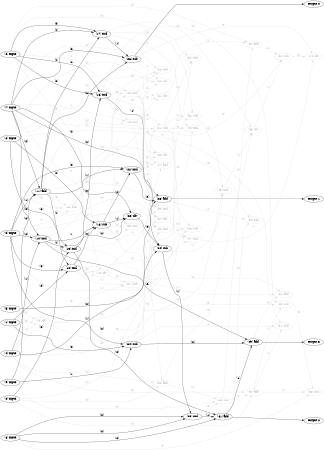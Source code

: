 digraph NeuralNetwork {
rankdir=LR;
size="4,3";
center = true;
node0 [label="(0) Input", color=black, labelfontcolor=black, fontcolor=black];
node1 [label="(1) Input", color=black, labelfontcolor=black, fontcolor=black];
node2 [label="(2) Input", color=black, labelfontcolor=black, fontcolor=black];
node3 [label="(3) Input", color=black, labelfontcolor=black, fontcolor=black];
node4 [label="(4) Input", color=black, labelfontcolor=black, fontcolor=black];
node5 [label="(5) Input", color=black, labelfontcolor=black, fontcolor=black];
node6 [label="(6) Input", color=black, labelfontcolor=black, fontcolor=black];
node7 [label="(7) Input", color=black, labelfontcolor=black, fontcolor=black];
node8 [label="(8) Input", color=black, labelfontcolor=black, fontcolor=black];
node9 [label="(9) Input", color=black, labelfontcolor=black, fontcolor=black];
node10 [label="(10) mul", color=black, labelfontcolor=black, fontcolor=black];
node3 -> node10 [label=" (0)", labelfontcolor=black, fontcolor=black, bold=true, color=black];
node4 -> node10 [label=" (1)", labelfontcolor=black, fontcolor=black, bold=true, color=black];
node7 -> node10 [label=" (2)", labelfontcolor=black, fontcolor=black, bold=true, color=black];
node11 [label="(11) add", color=black, labelfontcolor=black, fontcolor=black];
node9 -> node11 [label=" (0)", labelfontcolor=black, fontcolor=black, bold=true, color=black];
node3 -> node11 [label=" (1)", labelfontcolor=black, fontcolor=black, bold=true, color=black];
node7 -> node11 [label=" (2)", labelfontcolor=black, fontcolor=black, bold=true, color=black];
node12 [label="(12) mul", color=black, labelfontcolor=black, fontcolor=black];
node3 -> node12 [label=" (0)", labelfontcolor=black, fontcolor=black, bold=true, color=black];
node11 -> node12 [label=" (1)", labelfontcolor=black, fontcolor=black, bold=true, color=black];
node1 -> node12 [label=" (2)", labelfontcolor=black, fontcolor=black, bold=true, color=black];
node13 [label="(13) mul", color=black, labelfontcolor=black, fontcolor=black];
node2 -> node13 [label=" (0)", labelfontcolor=black, fontcolor=black, bold=true, color=black];
node10 -> node13 [label=" (1)", labelfontcolor=black, fontcolor=black, bold=true, color=black];
node0 -> node13 [label=" (2)", labelfontcolor=black, fontcolor=black, bold=true, color=black];
node14 [label="(14) div", color=lightgrey, labelfontcolor=lightgrey, fontcolor=lightgrey];
node12 -> node14 [label=" (0)", labelfontcolor=lightgrey, fontcolor=lightgrey, bold=true, color=lightgrey];
node12 -> node14 [label=" (1)", labelfontcolor=lightgrey, fontcolor=lightgrey, bold=true, color=lightgrey];
node6 -> node14 [label=" (2)", labelfontcolor=lightgrey, fontcolor=lightgrey, bold=true, color=lightgrey];
node15 [label="(15) div", color=lightgrey, labelfontcolor=lightgrey, fontcolor=lightgrey];
node5 -> node15 [label=" (0)", labelfontcolor=lightgrey, fontcolor=lightgrey, bold=true, color=lightgrey];
node4 -> node15 [label=" (1)", labelfontcolor=lightgrey, fontcolor=lightgrey, bold=true, color=lightgrey];
node1 -> node15 [label=" (2)", labelfontcolor=lightgrey, fontcolor=lightgrey, bold=true, color=lightgrey];
node16 [label="(16) mul", color=black, labelfontcolor=black, fontcolor=black];
node13 -> node16 [label=" (0)", labelfontcolor=black, fontcolor=black, bold=true, color=black];
node6 -> node16 [label=" (1)", labelfontcolor=black, fontcolor=black, bold=true, color=black];
node6 -> node16 [label=" (2)", labelfontcolor=black, fontcolor=black, bold=true, color=black];
node17 [label="(17) mul", color=black, labelfontcolor=black, fontcolor=black];
node11 -> node17 [label=" (0)", labelfontcolor=black, fontcolor=black, bold=true, color=black];
node7 -> node17 [label=" (1)", labelfontcolor=black, fontcolor=black, bold=true, color=black];
node6 -> node17 [label=" (2)", labelfontcolor=black, fontcolor=black, bold=true, color=black];
node18 [label="(18) sub", color=black, labelfontcolor=black, fontcolor=black];
node12 -> node18 [label=" (0)", labelfontcolor=black, fontcolor=black, bold=true, color=black];
node10 -> node18 [label=" (1)", labelfontcolor=black, fontcolor=black, bold=true, color=black];
node2 -> node18 [label=" (2)", labelfontcolor=black, fontcolor=black, bold=true, color=black];
node19 [label="(19) sub", color=lightgrey, labelfontcolor=lightgrey, fontcolor=lightgrey];
node16 -> node19 [label=" (0)", labelfontcolor=lightgrey, fontcolor=lightgrey, bold=true, color=lightgrey];
node7 -> node19 [label=" (1)", labelfontcolor=lightgrey, fontcolor=lightgrey, bold=true, color=lightgrey];
node11 -> node19 [label=" (2)", labelfontcolor=lightgrey, fontcolor=lightgrey, bold=true, color=lightgrey];
node20 [label="(20) mul", color=lightgrey, labelfontcolor=lightgrey, fontcolor=lightgrey];
node16 -> node20 [label=" (0)", labelfontcolor=lightgrey, fontcolor=lightgrey, bold=true, color=lightgrey];
node6 -> node20 [label=" (1)", labelfontcolor=lightgrey, fontcolor=lightgrey, bold=true, color=lightgrey];
node10 -> node20 [label=" (2)", labelfontcolor=lightgrey, fontcolor=lightgrey, bold=true, color=lightgrey];
node21 [label="(21) sub", color=lightgrey, labelfontcolor=lightgrey, fontcolor=lightgrey];
node19 -> node21 [label=" (0)", labelfontcolor=lightgrey, fontcolor=lightgrey, bold=true, color=lightgrey];
node14 -> node21 [label=" (1)", labelfontcolor=lightgrey, fontcolor=lightgrey, bold=true, color=lightgrey];
node2 -> node21 [label=" (2)", labelfontcolor=lightgrey, fontcolor=lightgrey, bold=true, color=lightgrey];
node22 [label="(22) mul", color=black, labelfontcolor=black, fontcolor=black];
node3 -> node22 [label=" (0)", labelfontcolor=black, fontcolor=black, bold=true, color=black];
node11 -> node22 [label=" (1)", labelfontcolor=black, fontcolor=black, bold=true, color=black];
node18 -> node22 [label=" (2)", labelfontcolor=black, fontcolor=black, bold=true, color=black];
node23 [label="(23) div", color=black, labelfontcolor=black, fontcolor=black];
node13 -> node23 [label=" (0)", labelfontcolor=black, fontcolor=black, bold=true, color=black];
node18 -> node23 [label=" (1)", labelfontcolor=black, fontcolor=black, bold=true, color=black];
node7 -> node23 [label=" (2)", labelfontcolor=black, fontcolor=black, bold=true, color=black];
node24 [label="(24) sub", color=black, labelfontcolor=black, fontcolor=black];
node23 -> node24 [label=" (0)", labelfontcolor=black, fontcolor=black, bold=true, color=black];
node16 -> node24 [label=" (1)", labelfontcolor=black, fontcolor=black, bold=true, color=black];
node5 -> node24 [label=" (2)", labelfontcolor=black, fontcolor=black, bold=true, color=black];
node25 [label="(25) add", color=lightgrey, labelfontcolor=lightgrey, fontcolor=lightgrey];
node11 -> node25 [label=" (0)", labelfontcolor=lightgrey, fontcolor=lightgrey, bold=true, color=lightgrey];
node3 -> node25 [label=" (1)", labelfontcolor=lightgrey, fontcolor=lightgrey, bold=true, color=lightgrey];
node2 -> node25 [label=" (2)", labelfontcolor=lightgrey, fontcolor=lightgrey, bold=true, color=lightgrey];
node26 [label="(26) sub", color=black, labelfontcolor=black, fontcolor=black];
node11 -> node26 [label=" (0)", labelfontcolor=black, fontcolor=black, bold=true, color=black];
node17 -> node26 [label=" (1)", labelfontcolor=black, fontcolor=black, bold=true, color=black];
node7 -> node26 [label=" (2)", labelfontcolor=black, fontcolor=black, bold=true, color=black];
node27 [label="(27) add", color=lightgrey, labelfontcolor=lightgrey, fontcolor=lightgrey];
node22 -> node27 [label=" (0)", labelfontcolor=lightgrey, fontcolor=lightgrey, bold=true, color=lightgrey];
node13 -> node27 [label=" (1)", labelfontcolor=lightgrey, fontcolor=lightgrey, bold=true, color=lightgrey];
node16 -> node27 [label=" (2)", labelfontcolor=lightgrey, fontcolor=lightgrey, bold=true, color=lightgrey];
node28 [label="(28) add", color=black, labelfontcolor=black, fontcolor=black];
node7 -> node28 [label=" (0)", labelfontcolor=black, fontcolor=black, bold=true, color=black];
node4 -> node28 [label=" (1)", labelfontcolor=black, fontcolor=black, bold=true, color=black];
node22 -> node28 [label=" (2)", labelfontcolor=black, fontcolor=black, bold=true, color=black];
node29 [label="(29) mul", color=lightgrey, labelfontcolor=lightgrey, fontcolor=lightgrey];
node20 -> node29 [label=" (0)", labelfontcolor=lightgrey, fontcolor=lightgrey, bold=true, color=lightgrey];
node25 -> node29 [label=" (1)", labelfontcolor=lightgrey, fontcolor=lightgrey, bold=true, color=lightgrey];
node0 -> node29 [label=" (2)", labelfontcolor=lightgrey, fontcolor=lightgrey, bold=true, color=lightgrey];
node30 [label="(30) div", color=lightgrey, labelfontcolor=lightgrey, fontcolor=lightgrey];
node22 -> node30 [label=" (0)", labelfontcolor=lightgrey, fontcolor=lightgrey, bold=true, color=lightgrey];
node20 -> node30 [label=" (1)", labelfontcolor=lightgrey, fontcolor=lightgrey, bold=true, color=lightgrey];
node11 -> node30 [label=" (2)", labelfontcolor=lightgrey, fontcolor=lightgrey, bold=true, color=lightgrey];
node31 [label="(31) div", color=lightgrey, labelfontcolor=lightgrey, fontcolor=lightgrey];
node20 -> node31 [label=" (0)", labelfontcolor=lightgrey, fontcolor=lightgrey, bold=true, color=lightgrey];
node25 -> node31 [label=" (1)", labelfontcolor=lightgrey, fontcolor=lightgrey, bold=true, color=lightgrey];
node2 -> node31 [label=" (2)", labelfontcolor=lightgrey, fontcolor=lightgrey, bold=true, color=lightgrey];
node32 [label="(32) sub", color=lightgrey, labelfontcolor=lightgrey, fontcolor=lightgrey];
node17 -> node32 [label=" (0)", labelfontcolor=lightgrey, fontcolor=lightgrey, bold=true, color=lightgrey];
node21 -> node32 [label=" (1)", labelfontcolor=lightgrey, fontcolor=lightgrey, bold=true, color=lightgrey];
node12 -> node32 [label=" (2)", labelfontcolor=lightgrey, fontcolor=lightgrey, bold=true, color=lightgrey];
node33 [label="(33) add", color=lightgrey, labelfontcolor=lightgrey, fontcolor=lightgrey];
node0 -> node33 [label=" (0)", labelfontcolor=lightgrey, fontcolor=lightgrey, bold=true, color=lightgrey];
node23 -> node33 [label=" (1)", labelfontcolor=lightgrey, fontcolor=lightgrey, bold=true, color=lightgrey];
node4 -> node33 [label=" (2)", labelfontcolor=lightgrey, fontcolor=lightgrey, bold=true, color=lightgrey];
node34 [label="(34) sub", color=black, labelfontcolor=black, fontcolor=black];
node1 -> node34 [label=" (0)", labelfontcolor=black, fontcolor=black, bold=true, color=black];
node9 -> node34 [label=" (1)", labelfontcolor=black, fontcolor=black, bold=true, color=black];
node13 -> node34 [label=" (2)", labelfontcolor=black, fontcolor=black, bold=true, color=black];
node35 [label="(35) mul", color=black, labelfontcolor=black, fontcolor=black];
node8 -> node35 [label=" (0)", labelfontcolor=black, fontcolor=black, bold=true, color=black];
node24 -> node35 [label=" (1)", labelfontcolor=black, fontcolor=black, bold=true, color=black];
node8 -> node35 [label=" (2)", labelfontcolor=black, fontcolor=black, bold=true, color=black];
node36 [label="(36) sub", color=lightgrey, labelfontcolor=lightgrey, fontcolor=lightgrey];
node7 -> node36 [label=" (0)", labelfontcolor=lightgrey, fontcolor=lightgrey, bold=true, color=lightgrey];
node20 -> node36 [label=" (1)", labelfontcolor=lightgrey, fontcolor=lightgrey, bold=true, color=lightgrey];
node18 -> node36 [label=" (2)", labelfontcolor=lightgrey, fontcolor=lightgrey, bold=true, color=lightgrey];
node37 [label="(37) div", color=lightgrey, labelfontcolor=lightgrey, fontcolor=lightgrey];
node11 -> node37 [label=" (0)", labelfontcolor=lightgrey, fontcolor=lightgrey, bold=true, color=lightgrey];
node19 -> node37 [label=" (1)", labelfontcolor=lightgrey, fontcolor=lightgrey, bold=true, color=lightgrey];
node15 -> node37 [label=" (2)", labelfontcolor=lightgrey, fontcolor=lightgrey, bold=true, color=lightgrey];
node38 [label="(38) sub", color=lightgrey, labelfontcolor=lightgrey, fontcolor=lightgrey];
node29 -> node38 [label=" (0)", labelfontcolor=lightgrey, fontcolor=lightgrey, bold=true, color=lightgrey];
node19 -> node38 [label=" (1)", labelfontcolor=lightgrey, fontcolor=lightgrey, bold=true, color=lightgrey];
node4 -> node38 [label=" (2)", labelfontcolor=lightgrey, fontcolor=lightgrey, bold=true, color=lightgrey];
node39 [label="(39) sub", color=lightgrey, labelfontcolor=lightgrey, fontcolor=lightgrey];
node9 -> node39 [label=" (0)", labelfontcolor=lightgrey, fontcolor=lightgrey, bold=true, color=lightgrey];
node33 -> node39 [label=" (1)", labelfontcolor=lightgrey, fontcolor=lightgrey, bold=true, color=lightgrey];
node35 -> node39 [label=" (2)", labelfontcolor=lightgrey, fontcolor=lightgrey, bold=true, color=lightgrey];
node40 [label="(40) add", color=lightgrey, labelfontcolor=lightgrey, fontcolor=lightgrey];
node6 -> node40 [label=" (0)", labelfontcolor=lightgrey, fontcolor=lightgrey, bold=true, color=lightgrey];
node31 -> node40 [label=" (1)", labelfontcolor=lightgrey, fontcolor=lightgrey, bold=true, color=lightgrey];
node39 -> node40 [label=" (2)", labelfontcolor=lightgrey, fontcolor=lightgrey, bold=true, color=lightgrey];
node41 [label="(41) add", color=black, labelfontcolor=black, fontcolor=black];
node8 -> node41 [label=" (0)", labelfontcolor=black, fontcolor=black, bold=true, color=black];
node35 -> node41 [label=" (1)", labelfontcolor=black, fontcolor=black, bold=true, color=black];
node3 -> node41 [label=" (2)", labelfontcolor=black, fontcolor=black, bold=true, color=black];
node42 [label="(42) add", color=lightgrey, labelfontcolor=lightgrey, fontcolor=lightgrey];
node0 -> node42 [label=" (0)", labelfontcolor=lightgrey, fontcolor=lightgrey, bold=true, color=lightgrey];
node39 -> node42 [label=" (1)", labelfontcolor=lightgrey, fontcolor=lightgrey, bold=true, color=lightgrey];
node4 -> node42 [label=" (2)", labelfontcolor=lightgrey, fontcolor=lightgrey, bold=true, color=lightgrey];
node43 [label="(43) mul", color=lightgrey, labelfontcolor=lightgrey, fontcolor=lightgrey];
node34 -> node43 [label=" (0)", labelfontcolor=lightgrey, fontcolor=lightgrey, bold=true, color=lightgrey];
node24 -> node43 [label=" (1)", labelfontcolor=lightgrey, fontcolor=lightgrey, bold=true, color=lightgrey];
node32 -> node43 [label=" (2)", labelfontcolor=lightgrey, fontcolor=lightgrey, bold=true, color=lightgrey];
node44 [label="(44) mul", color=lightgrey, labelfontcolor=lightgrey, fontcolor=lightgrey];
node15 -> node44 [label=" (0)", labelfontcolor=lightgrey, fontcolor=lightgrey, bold=true, color=lightgrey];
node17 -> node44 [label=" (1)", labelfontcolor=lightgrey, fontcolor=lightgrey, bold=true, color=lightgrey];
node21 -> node44 [label=" (2)", labelfontcolor=lightgrey, fontcolor=lightgrey, bold=true, color=lightgrey];
node45 [label="(45) div", color=lightgrey, labelfontcolor=lightgrey, fontcolor=lightgrey];
node33 -> node45 [label=" (0)", labelfontcolor=lightgrey, fontcolor=lightgrey, bold=true, color=lightgrey];
node43 -> node45 [label=" (1)", labelfontcolor=lightgrey, fontcolor=lightgrey, bold=true, color=lightgrey];
node17 -> node45 [label=" (2)", labelfontcolor=lightgrey, fontcolor=lightgrey, bold=true, color=lightgrey];
node46 [label="(46) sub", color=lightgrey, labelfontcolor=lightgrey, fontcolor=lightgrey];
node21 -> node46 [label=" (0)", labelfontcolor=lightgrey, fontcolor=lightgrey, bold=true, color=lightgrey];
node28 -> node46 [label=" (1)", labelfontcolor=lightgrey, fontcolor=lightgrey, bold=true, color=lightgrey];
node41 -> node46 [label=" (2)", labelfontcolor=lightgrey, fontcolor=lightgrey, bold=true, color=lightgrey];
node47 [label="(47) mul", color=lightgrey, labelfontcolor=lightgrey, fontcolor=lightgrey];
node37 -> node47 [label=" (0)", labelfontcolor=lightgrey, fontcolor=lightgrey, bold=true, color=lightgrey];
node3 -> node47 [label=" (1)", labelfontcolor=lightgrey, fontcolor=lightgrey, bold=true, color=lightgrey];
node21 -> node47 [label=" (2)", labelfontcolor=lightgrey, fontcolor=lightgrey, bold=true, color=lightgrey];
node48 [label="(48) mul", color=lightgrey, labelfontcolor=lightgrey, fontcolor=lightgrey];
node3 -> node48 [label=" (0)", labelfontcolor=lightgrey, fontcolor=lightgrey, bold=true, color=lightgrey];
node20 -> node48 [label=" (1)", labelfontcolor=lightgrey, fontcolor=lightgrey, bold=true, color=lightgrey];
node34 -> node48 [label=" (2)", labelfontcolor=lightgrey, fontcolor=lightgrey, bold=true, color=lightgrey];
node49 [label="(49) add", color=black, labelfontcolor=black, fontcolor=black];
node34 -> node49 [label=" (0)", labelfontcolor=black, fontcolor=black, bold=true, color=black];
node41 -> node49 [label=" (1)", labelfontcolor=black, fontcolor=black, bold=true, color=black];
node10 -> node49 [label=" (2)", labelfontcolor=black, fontcolor=black, bold=true, color=black];
node50 [label="(50) sub", color=lightgrey, labelfontcolor=lightgrey, fontcolor=lightgrey];
node21 -> node50 [label=" (0)", labelfontcolor=lightgrey, fontcolor=lightgrey, bold=true, color=lightgrey];
node45 -> node50 [label=" (1)", labelfontcolor=lightgrey, fontcolor=lightgrey, bold=true, color=lightgrey];
node40 -> node50 [label=" (2)", labelfontcolor=lightgrey, fontcolor=lightgrey, bold=true, color=lightgrey];
node51 [label="(51) sub", color=lightgrey, labelfontcolor=lightgrey, fontcolor=lightgrey];
node2 -> node51 [label=" (0)", labelfontcolor=lightgrey, fontcolor=lightgrey, bold=true, color=lightgrey];
node34 -> node51 [label=" (1)", labelfontcolor=lightgrey, fontcolor=lightgrey, bold=true, color=lightgrey];
node42 -> node51 [label=" (2)", labelfontcolor=lightgrey, fontcolor=lightgrey, bold=true, color=lightgrey];
node52 [label="(52) mul", color=lightgrey, labelfontcolor=lightgrey, fontcolor=lightgrey];
node6 -> node52 [label=" (0)", labelfontcolor=lightgrey, fontcolor=lightgrey, bold=true, color=lightgrey];
node27 -> node52 [label=" (1)", labelfontcolor=lightgrey, fontcolor=lightgrey, bold=true, color=lightgrey];
node21 -> node52 [label=" (2)", labelfontcolor=lightgrey, fontcolor=lightgrey, bold=true, color=lightgrey];
node53 [label="(53) div", color=lightgrey, labelfontcolor=lightgrey, fontcolor=lightgrey];
node2 -> node53 [label=" (0)", labelfontcolor=lightgrey, fontcolor=lightgrey, bold=true, color=lightgrey];
node26 -> node53 [label=" (1)", labelfontcolor=lightgrey, fontcolor=lightgrey, bold=true, color=lightgrey];
node19 -> node53 [label=" (2)", labelfontcolor=lightgrey, fontcolor=lightgrey, bold=true, color=lightgrey];
node54 [label="(54) div", color=lightgrey, labelfontcolor=lightgrey, fontcolor=lightgrey];
node50 -> node54 [label=" (0)", labelfontcolor=lightgrey, fontcolor=lightgrey, bold=true, color=lightgrey];
node47 -> node54 [label=" (1)", labelfontcolor=lightgrey, fontcolor=lightgrey, bold=true, color=lightgrey];
node26 -> node54 [label=" (2)", labelfontcolor=lightgrey, fontcolor=lightgrey, bold=true, color=lightgrey];
node55 [label="(55) mul", color=lightgrey, labelfontcolor=lightgrey, fontcolor=lightgrey];
node18 -> node55 [label=" (0)", labelfontcolor=lightgrey, fontcolor=lightgrey, bold=true, color=lightgrey];
node7 -> node55 [label=" (1)", labelfontcolor=lightgrey, fontcolor=lightgrey, bold=true, color=lightgrey];
node18 -> node55 [label=" (2)", labelfontcolor=lightgrey, fontcolor=lightgrey, bold=true, color=lightgrey];
node56 [label="(56) add", color=lightgrey, labelfontcolor=lightgrey, fontcolor=lightgrey];
node49 -> node56 [label=" (0)", labelfontcolor=lightgrey, fontcolor=lightgrey, bold=true, color=lightgrey];
node13 -> node56 [label=" (1)", labelfontcolor=lightgrey, fontcolor=lightgrey, bold=true, color=lightgrey];
node18 -> node56 [label=" (2)", labelfontcolor=lightgrey, fontcolor=lightgrey, bold=true, color=lightgrey];
node57 [label="(57) sub", color=lightgrey, labelfontcolor=lightgrey, fontcolor=lightgrey];
node14 -> node57 [label=" (0)", labelfontcolor=lightgrey, fontcolor=lightgrey, bold=true, color=lightgrey];
node12 -> node57 [label=" (1)", labelfontcolor=lightgrey, fontcolor=lightgrey, bold=true, color=lightgrey];
node4 -> node57 [label=" (2)", labelfontcolor=lightgrey, fontcolor=lightgrey, bold=true, color=lightgrey];
node58 [label="(58) mul", color=lightgrey, labelfontcolor=lightgrey, fontcolor=lightgrey];
node56 -> node58 [label=" (0)", labelfontcolor=lightgrey, fontcolor=lightgrey, bold=true, color=lightgrey];
node42 -> node58 [label=" (1)", labelfontcolor=lightgrey, fontcolor=lightgrey, bold=true, color=lightgrey];
node8 -> node58 [label=" (2)", labelfontcolor=lightgrey, fontcolor=lightgrey, bold=true, color=lightgrey];
node59 [label="(59) sub", color=lightgrey, labelfontcolor=lightgrey, fontcolor=lightgrey];
node57 -> node59 [label=" (0)", labelfontcolor=lightgrey, fontcolor=lightgrey, bold=true, color=lightgrey];
node42 -> node59 [label=" (1)", labelfontcolor=lightgrey, fontcolor=lightgrey, bold=true, color=lightgrey];
node16 -> node59 [label=" (2)", labelfontcolor=lightgrey, fontcolor=lightgrey, bold=true, color=lightgrey];
node60 [label="Output 0", color=black, labelfontcolor=black, fontcolor=black];
node26 -> node60 [labelfontcolor=black, fontcolor=black, bold=true, color=black];
node61 [label="Output 1", color=black, labelfontcolor=black, fontcolor=black];
node28 -> node61 [labelfontcolor=black, fontcolor=black, bold=true, color=black];
node62 [label="Output 2", color=black, labelfontcolor=black, fontcolor=black];
node41 -> node62 [labelfontcolor=black, fontcolor=black, bold=true, color=black];
node63 [label="Output 3", color=black, labelfontcolor=black, fontcolor=black];
node49 -> node63 [labelfontcolor=black, fontcolor=black, bold=true, color=black];
{ rank = source; "node0"; "node1"; "node2"; "node3"; "node4"; "node5"; "node6"; "node7"; "node8"; "node9"; }
{ rank = max;"node60";"node61";"node62";"node63"; }
}